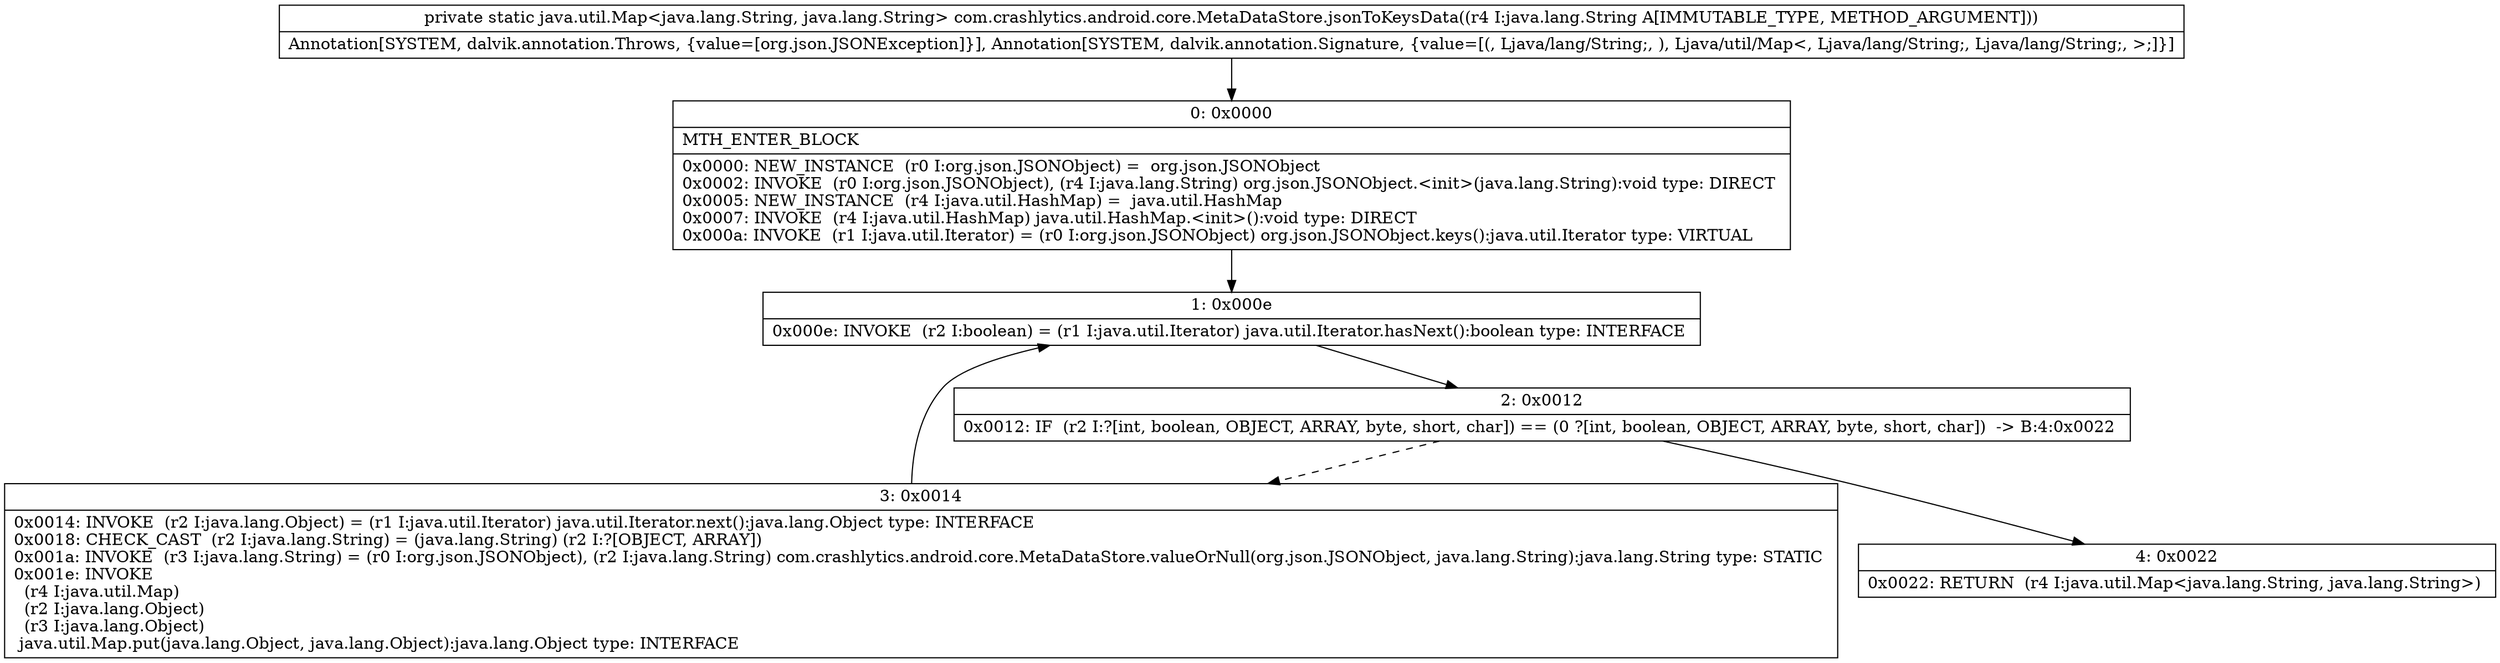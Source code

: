 digraph "CFG forcom.crashlytics.android.core.MetaDataStore.jsonToKeysData(Ljava\/lang\/String;)Ljava\/util\/Map;" {
Node_0 [shape=record,label="{0\:\ 0x0000|MTH_ENTER_BLOCK\l|0x0000: NEW_INSTANCE  (r0 I:org.json.JSONObject) =  org.json.JSONObject \l0x0002: INVOKE  (r0 I:org.json.JSONObject), (r4 I:java.lang.String) org.json.JSONObject.\<init\>(java.lang.String):void type: DIRECT \l0x0005: NEW_INSTANCE  (r4 I:java.util.HashMap) =  java.util.HashMap \l0x0007: INVOKE  (r4 I:java.util.HashMap) java.util.HashMap.\<init\>():void type: DIRECT \l0x000a: INVOKE  (r1 I:java.util.Iterator) = (r0 I:org.json.JSONObject) org.json.JSONObject.keys():java.util.Iterator type: VIRTUAL \l}"];
Node_1 [shape=record,label="{1\:\ 0x000e|0x000e: INVOKE  (r2 I:boolean) = (r1 I:java.util.Iterator) java.util.Iterator.hasNext():boolean type: INTERFACE \l}"];
Node_2 [shape=record,label="{2\:\ 0x0012|0x0012: IF  (r2 I:?[int, boolean, OBJECT, ARRAY, byte, short, char]) == (0 ?[int, boolean, OBJECT, ARRAY, byte, short, char])  \-\> B:4:0x0022 \l}"];
Node_3 [shape=record,label="{3\:\ 0x0014|0x0014: INVOKE  (r2 I:java.lang.Object) = (r1 I:java.util.Iterator) java.util.Iterator.next():java.lang.Object type: INTERFACE \l0x0018: CHECK_CAST  (r2 I:java.lang.String) = (java.lang.String) (r2 I:?[OBJECT, ARRAY]) \l0x001a: INVOKE  (r3 I:java.lang.String) = (r0 I:org.json.JSONObject), (r2 I:java.lang.String) com.crashlytics.android.core.MetaDataStore.valueOrNull(org.json.JSONObject, java.lang.String):java.lang.String type: STATIC \l0x001e: INVOKE  \l  (r4 I:java.util.Map)\l  (r2 I:java.lang.Object)\l  (r3 I:java.lang.Object)\l java.util.Map.put(java.lang.Object, java.lang.Object):java.lang.Object type: INTERFACE \l}"];
Node_4 [shape=record,label="{4\:\ 0x0022|0x0022: RETURN  (r4 I:java.util.Map\<java.lang.String, java.lang.String\>) \l}"];
MethodNode[shape=record,label="{private static java.util.Map\<java.lang.String, java.lang.String\> com.crashlytics.android.core.MetaDataStore.jsonToKeysData((r4 I:java.lang.String A[IMMUTABLE_TYPE, METHOD_ARGUMENT]))  | Annotation[SYSTEM, dalvik.annotation.Throws, \{value=[org.json.JSONException]\}], Annotation[SYSTEM, dalvik.annotation.Signature, \{value=[(, Ljava\/lang\/String;, ), Ljava\/util\/Map\<, Ljava\/lang\/String;, Ljava\/lang\/String;, \>;]\}]\l}"];
MethodNode -> Node_0;
Node_0 -> Node_1;
Node_1 -> Node_2;
Node_2 -> Node_3[style=dashed];
Node_2 -> Node_4;
Node_3 -> Node_1;
}

